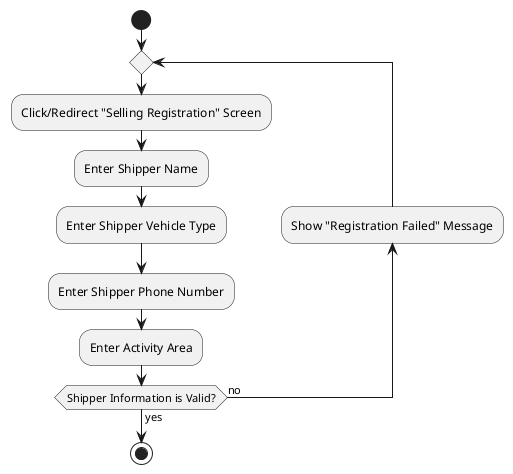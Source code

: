 @startuml Shipper Registration

start
repeat
:Click/Redirect "Selling Registration" Screen;
:Enter Shipper Name;
:Enter Shipper Vehicle Type;
:Enter Shipper Phone Number;
:Enter Activity Area;

backward :Show "Registration Failed" Message;
repeat while (Shipper Information is Valid?) is (no) not (yes)

stop

@enduml
